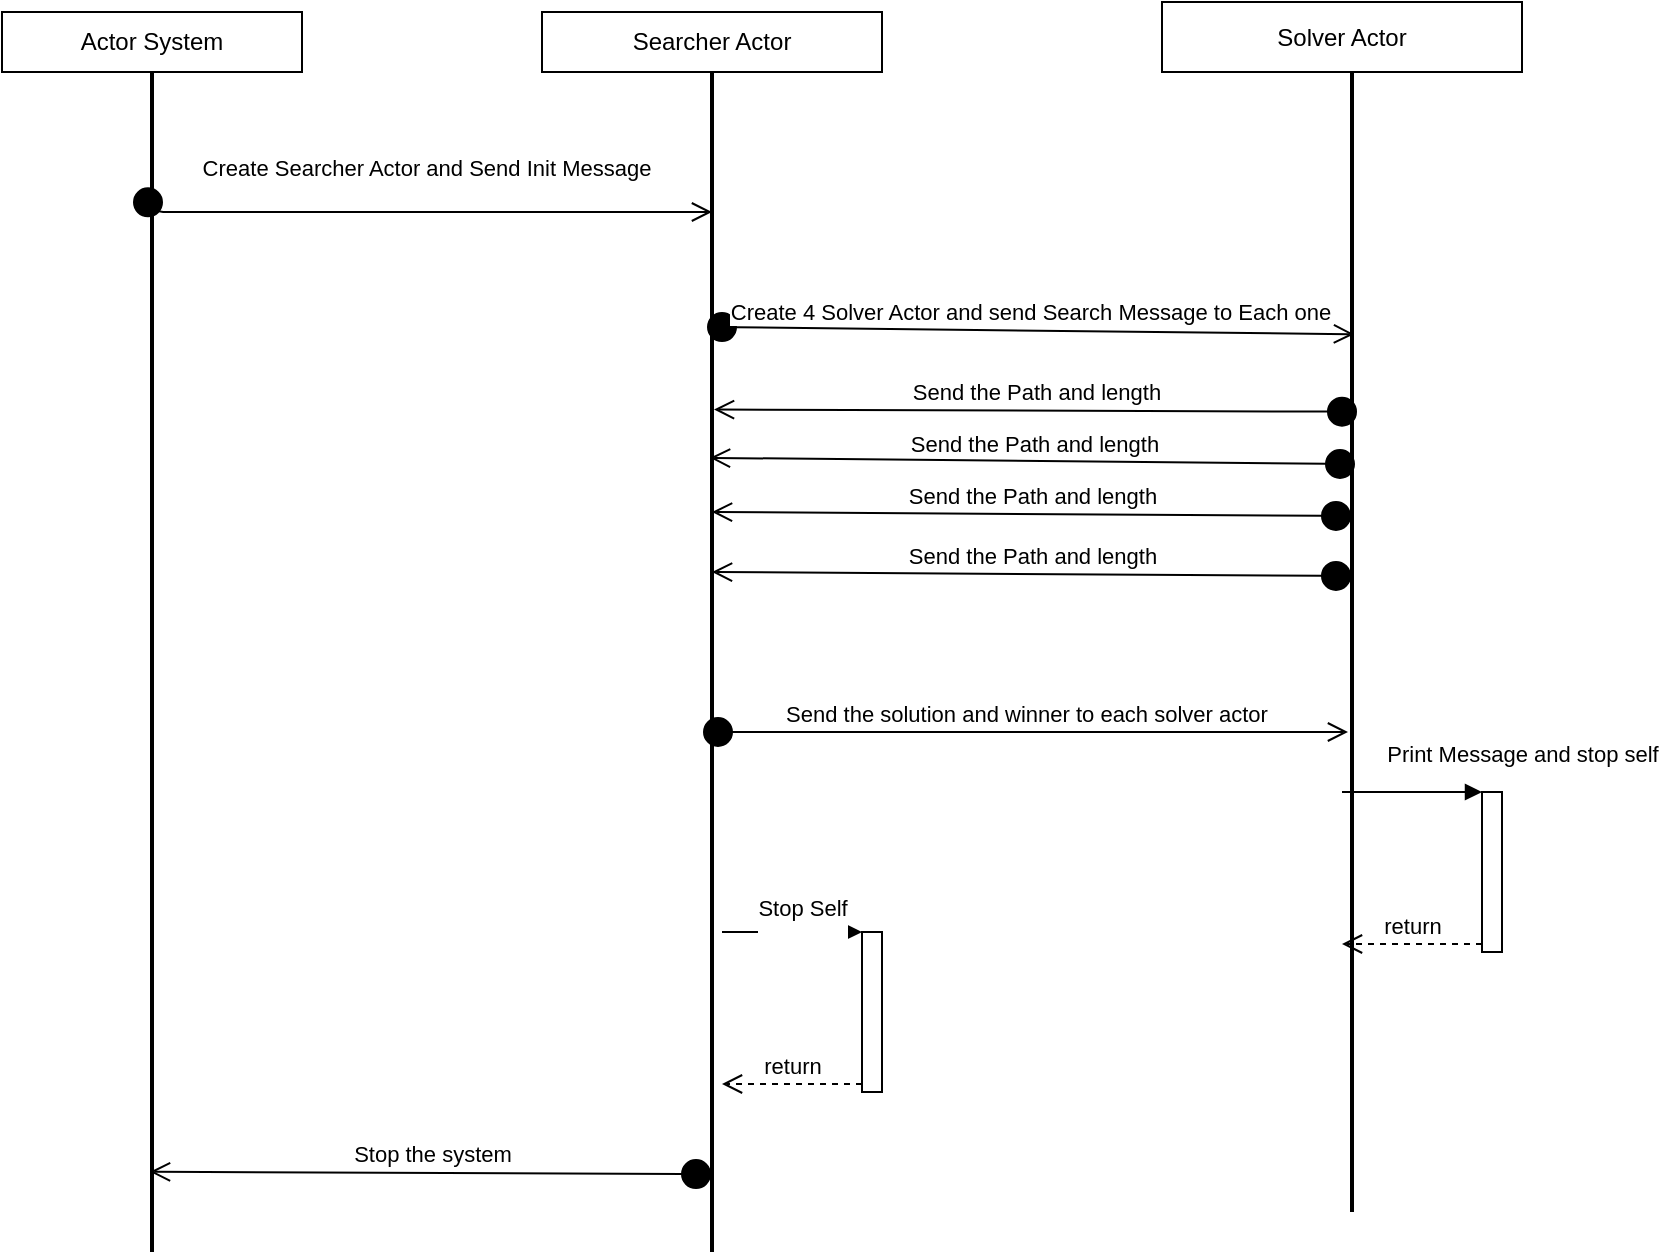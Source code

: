 <mxfile version="10.6.3" type="device"><diagram id="K70lZs8tSp1mvdL72gev" name="Page-1"><mxGraphModel dx="918" dy="648" grid="1" gridSize="10" guides="1" tooltips="1" connect="1" arrows="1" fold="1" page="1" pageScale="1" pageWidth="850" pageHeight="1100" math="0" shadow="0"><root><mxCell id="0"/><mxCell id="1" parent="0"/><mxCell id="egh0yK83AtbDIr7RijaS-1" value="Actor System" style="rounded=0;whiteSpace=wrap;html=1;" vertex="1" parent="1"><mxGeometry x="20" y="20" width="150" height="30" as="geometry"/></mxCell><mxCell id="egh0yK83AtbDIr7RijaS-2" value="Searcher Actor" style="rounded=0;whiteSpace=wrap;html=1;" vertex="1" parent="1"><mxGeometry x="290" y="20" width="170" height="30" as="geometry"/></mxCell><mxCell id="egh0yK83AtbDIr7RijaS-3" value="Solver Actor" style="rounded=0;whiteSpace=wrap;html=1;" vertex="1" parent="1"><mxGeometry x="600" y="15" width="180" height="35" as="geometry"/></mxCell><mxCell id="egh0yK83AtbDIr7RijaS-4" style="edgeStyle=orthogonalEdgeStyle;rounded=0;orthogonalLoop=1;jettySize=auto;html=1;exitX=0.5;exitY=1;exitDx=0;exitDy=0;" edge="1" parent="1" source="egh0yK83AtbDIr7RijaS-2" target="egh0yK83AtbDIr7RijaS-2"><mxGeometry relative="1" as="geometry"/></mxCell><mxCell id="egh0yK83AtbDIr7RijaS-6" value="" style="line;strokeWidth=2;direction=south;html=1;" vertex="1" parent="1"><mxGeometry x="90" y="50" width="10" height="590" as="geometry"/></mxCell><mxCell id="egh0yK83AtbDIr7RijaS-7" value="" style="line;strokeWidth=2;direction=south;html=1;" vertex="1" parent="1"><mxGeometry x="370" y="50" width="10" height="590" as="geometry"/></mxCell><mxCell id="egh0yK83AtbDIr7RijaS-8" value="" style="line;strokeWidth=2;direction=south;html=1;" vertex="1" parent="1"><mxGeometry x="690" y="50" width="10" height="570" as="geometry"/></mxCell><mxCell id="egh0yK83AtbDIr7RijaS-10" value="Create Searcher Actor and Send Init Message&lt;br&gt;&lt;br&gt;" style="html=1;verticalAlign=bottom;startArrow=circle;startFill=1;endArrow=open;startSize=6;endSize=8;exitX=0.124;exitY=0.7;exitDx=0;exitDy=0;exitPerimeter=0;" edge="1" parent="1" source="egh0yK83AtbDIr7RijaS-6"><mxGeometry width="80" relative="1" as="geometry"><mxPoint x="180" y="120" as="sourcePoint"/><mxPoint x="375" y="120" as="targetPoint"/><Array as="points"><mxPoint x="93" y="120"/></Array></mxGeometry></mxCell><mxCell id="egh0yK83AtbDIr7RijaS-13" value="Create 4 Solver Actor and send Search Message to Each one" style="html=1;verticalAlign=bottom;startArrow=circle;startFill=1;endArrow=open;startSize=6;endSize=8;exitX=0.216;exitY=0.8;exitDx=0;exitDy=0;exitPerimeter=0;entryX=0.23;entryY=0.4;entryDx=0;entryDy=0;entryPerimeter=0;" edge="1" parent="1" source="egh0yK83AtbDIr7RijaS-7" target="egh0yK83AtbDIr7RijaS-8"><mxGeometry width="80" relative="1" as="geometry"><mxPoint x="450" y="170" as="sourcePoint"/><mxPoint x="530" y="170" as="targetPoint"/></mxGeometry></mxCell><mxCell id="egh0yK83AtbDIr7RijaS-15" value="Send the Path and length" style="html=1;verticalAlign=bottom;startArrow=circle;startFill=1;endArrow=open;startSize=6;endSize=8;entryX=0.286;entryY=0.4;entryDx=0;entryDy=0;entryPerimeter=0;exitX=0.298;exitY=0.2;exitDx=0;exitDy=0;exitPerimeter=0;" edge="1" parent="1" source="egh0yK83AtbDIr7RijaS-8" target="egh0yK83AtbDIr7RijaS-7"><mxGeometry width="80" relative="1" as="geometry"><mxPoint x="698" y="236" as="sourcePoint"/><mxPoint x="520" y="240" as="targetPoint"/></mxGeometry></mxCell><mxCell id="egh0yK83AtbDIr7RijaS-17" value="Send the Path and length" style="html=1;verticalAlign=bottom;startArrow=circle;startFill=1;endArrow=open;startSize=6;endSize=8;exitX=0.33;exitY=0.2;exitDx=0;exitDy=0;exitPerimeter=0;entryX=0.338;entryY=0.2;entryDx=0;entryDy=0;entryPerimeter=0;" edge="1" parent="1"><mxGeometry width="80" relative="1" as="geometry"><mxPoint x="695" y="272" as="sourcePoint"/><mxPoint x="375" y="270" as="targetPoint"/></mxGeometry></mxCell><mxCell id="egh0yK83AtbDIr7RijaS-18" value="Send the Path and length" style="html=1;verticalAlign=bottom;startArrow=circle;startFill=1;endArrow=open;startSize=6;endSize=8;exitX=0.33;exitY=0.2;exitDx=0;exitDy=0;exitPerimeter=0;entryX=0.338;entryY=0.2;entryDx=0;entryDy=0;entryPerimeter=0;" edge="1" parent="1"><mxGeometry width="80" relative="1" as="geometry"><mxPoint x="695" y="302" as="sourcePoint"/><mxPoint x="375" y="300" as="targetPoint"/></mxGeometry></mxCell><mxCell id="egh0yK83AtbDIr7RijaS-19" value="Send the Path and length" style="html=1;verticalAlign=bottom;startArrow=circle;startFill=1;endArrow=open;startSize=6;endSize=8;entryX=0.327;entryY=0.6;entryDx=0;entryDy=0;entryPerimeter=0;exitX=0.344;exitY=0.3;exitDx=0;exitDy=0;exitPerimeter=0;" edge="1" parent="1" source="egh0yK83AtbDIr7RijaS-8" target="egh0yK83AtbDIr7RijaS-7"><mxGeometry width="80" relative="1" as="geometry"><mxPoint x="708" y="230" as="sourcePoint"/><mxPoint x="385" y="229" as="targetPoint"/></mxGeometry></mxCell><mxCell id="egh0yK83AtbDIr7RijaS-21" value="Send the solution and winner to each solver actor" style="html=1;verticalAlign=bottom;startArrow=circle;startFill=1;endArrow=open;startSize=6;endSize=8;" edge="1" parent="1"><mxGeometry width="80" relative="1" as="geometry"><mxPoint x="370" y="380" as="sourcePoint"/><mxPoint x="693" y="380" as="targetPoint"/></mxGeometry></mxCell><mxCell id="egh0yK83AtbDIr7RijaS-23" value="" style="html=1;points=[];perimeter=orthogonalPerimeter;" vertex="1" parent="1"><mxGeometry x="760" y="410" width="10" height="80" as="geometry"/></mxCell><mxCell id="egh0yK83AtbDIr7RijaS-24" value="Print Message and stop self" style="html=1;verticalAlign=bottom;endArrow=block;entryX=0;entryY=0;" edge="1" target="egh0yK83AtbDIr7RijaS-23" parent="1"><mxGeometry x="1" y="22" relative="1" as="geometry"><mxPoint x="690" y="410" as="sourcePoint"/><mxPoint x="20" y="12" as="offset"/></mxGeometry></mxCell><mxCell id="egh0yK83AtbDIr7RijaS-25" value="return" style="html=1;verticalAlign=bottom;endArrow=open;dashed=1;endSize=8;exitX=0;exitY=0.95;" edge="1" source="egh0yK83AtbDIr7RijaS-23" parent="1"><mxGeometry relative="1" as="geometry"><mxPoint x="690" y="486" as="targetPoint"/></mxGeometry></mxCell><mxCell id="egh0yK83AtbDIr7RijaS-26" value="" style="html=1;points=[];perimeter=orthogonalPerimeter;" vertex="1" parent="1"><mxGeometry x="450" y="480" width="10" height="80" as="geometry"/></mxCell><mxCell id="egh0yK83AtbDIr7RijaS-27" value="Stop Self&lt;br&gt;&lt;br&gt;" style="html=1;verticalAlign=bottom;endArrow=block;entryX=0;entryY=0;" edge="1" target="egh0yK83AtbDIr7RijaS-26" parent="1"><mxGeometry x="0.143" y="-10" relative="1" as="geometry"><mxPoint x="380" y="480" as="sourcePoint"/><mxPoint as="offset"/></mxGeometry></mxCell><mxCell id="egh0yK83AtbDIr7RijaS-28" value="return" style="html=1;verticalAlign=bottom;endArrow=open;dashed=1;endSize=8;exitX=0;exitY=0.95;" edge="1" source="egh0yK83AtbDIr7RijaS-26" parent="1"><mxGeometry relative="1" as="geometry"><mxPoint x="380" y="556" as="targetPoint"/></mxGeometry></mxCell><mxCell id="egh0yK83AtbDIr7RijaS-32" value="Stop the system" style="html=1;verticalAlign=bottom;startArrow=circle;startFill=1;endArrow=open;startSize=6;endSize=8;entryX=0.932;entryY=0.6;entryDx=0;entryDy=0;entryPerimeter=0;exitX=0.934;exitY=0.5;exitDx=0;exitDy=0;exitPerimeter=0;" edge="1" parent="1" source="egh0yK83AtbDIr7RijaS-7" target="egh0yK83AtbDIr7RijaS-6"><mxGeometry width="80" relative="1" as="geometry"><mxPoint x="270" y="600" as="sourcePoint"/><mxPoint x="190" y="600" as="targetPoint"/></mxGeometry></mxCell></root></mxGraphModel></diagram></mxfile>
